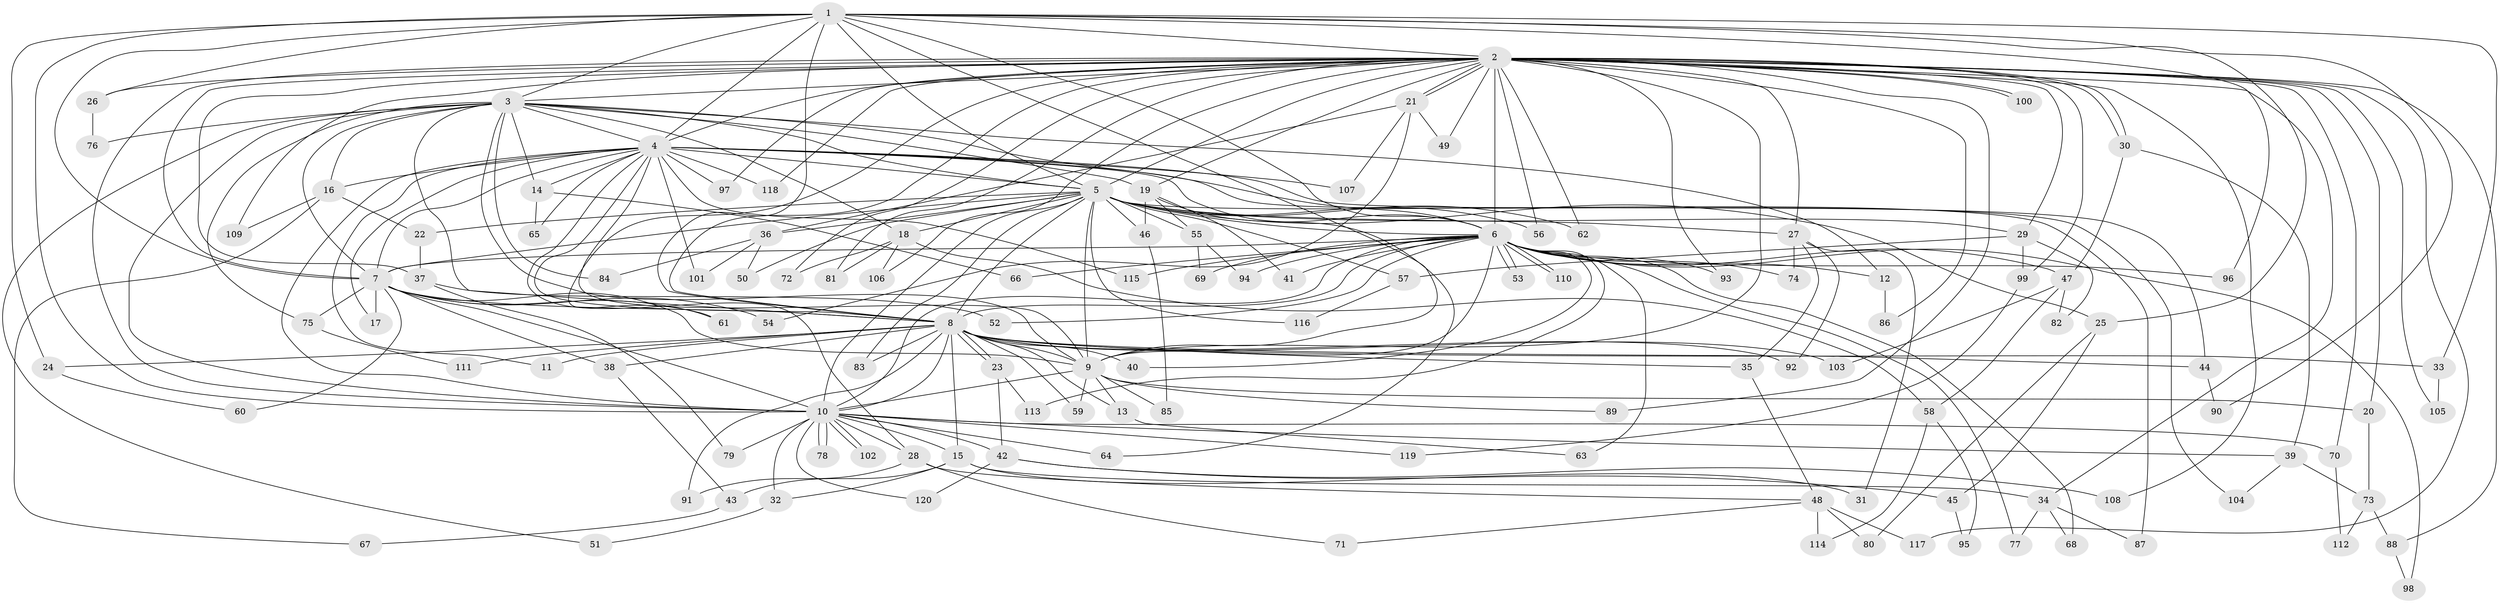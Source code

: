 // Generated by graph-tools (version 1.1) at 2025/25/03/09/25 03:25:49]
// undirected, 120 vertices, 265 edges
graph export_dot {
graph [start="1"]
  node [color=gray90,style=filled];
  1;
  2;
  3;
  4;
  5;
  6;
  7;
  8;
  9;
  10;
  11;
  12;
  13;
  14;
  15;
  16;
  17;
  18;
  19;
  20;
  21;
  22;
  23;
  24;
  25;
  26;
  27;
  28;
  29;
  30;
  31;
  32;
  33;
  34;
  35;
  36;
  37;
  38;
  39;
  40;
  41;
  42;
  43;
  44;
  45;
  46;
  47;
  48;
  49;
  50;
  51;
  52;
  53;
  54;
  55;
  56;
  57;
  58;
  59;
  60;
  61;
  62;
  63;
  64;
  65;
  66;
  67;
  68;
  69;
  70;
  71;
  72;
  73;
  74;
  75;
  76;
  77;
  78;
  79;
  80;
  81;
  82;
  83;
  84;
  85;
  86;
  87;
  88;
  89;
  90;
  91;
  92;
  93;
  94;
  95;
  96;
  97;
  98;
  99;
  100;
  101;
  102;
  103;
  104;
  105;
  106;
  107;
  108;
  109;
  110;
  111;
  112;
  113;
  114;
  115;
  116;
  117;
  118;
  119;
  120;
  1 -- 2;
  1 -- 3;
  1 -- 4;
  1 -- 5;
  1 -- 6;
  1 -- 7;
  1 -- 8;
  1 -- 9;
  1 -- 10;
  1 -- 24;
  1 -- 25;
  1 -- 26;
  1 -- 33;
  1 -- 90;
  1 -- 96;
  2 -- 3;
  2 -- 4;
  2 -- 5;
  2 -- 6;
  2 -- 7;
  2 -- 8;
  2 -- 9;
  2 -- 10;
  2 -- 19;
  2 -- 20;
  2 -- 21;
  2 -- 21;
  2 -- 26;
  2 -- 27;
  2 -- 29;
  2 -- 30;
  2 -- 30;
  2 -- 34;
  2 -- 37;
  2 -- 49;
  2 -- 56;
  2 -- 61;
  2 -- 62;
  2 -- 70;
  2 -- 72;
  2 -- 81;
  2 -- 86;
  2 -- 88;
  2 -- 89;
  2 -- 93;
  2 -- 97;
  2 -- 99;
  2 -- 100;
  2 -- 100;
  2 -- 105;
  2 -- 106;
  2 -- 108;
  2 -- 109;
  2 -- 117;
  2 -- 118;
  3 -- 4;
  3 -- 5;
  3 -- 6;
  3 -- 7;
  3 -- 8;
  3 -- 9;
  3 -- 10;
  3 -- 12;
  3 -- 14;
  3 -- 16;
  3 -- 18;
  3 -- 19;
  3 -- 51;
  3 -- 75;
  3 -- 76;
  3 -- 84;
  4 -- 5;
  4 -- 6;
  4 -- 7;
  4 -- 8;
  4 -- 9;
  4 -- 10;
  4 -- 11;
  4 -- 14;
  4 -- 16;
  4 -- 17;
  4 -- 28;
  4 -- 44;
  4 -- 65;
  4 -- 97;
  4 -- 101;
  4 -- 104;
  4 -- 107;
  4 -- 115;
  4 -- 118;
  5 -- 6;
  5 -- 7;
  5 -- 8;
  5 -- 9;
  5 -- 10;
  5 -- 18;
  5 -- 22;
  5 -- 25;
  5 -- 27;
  5 -- 29;
  5 -- 36;
  5 -- 46;
  5 -- 50;
  5 -- 55;
  5 -- 56;
  5 -- 57;
  5 -- 62;
  5 -- 83;
  5 -- 87;
  5 -- 116;
  6 -- 7;
  6 -- 8;
  6 -- 9;
  6 -- 10;
  6 -- 12;
  6 -- 40;
  6 -- 41;
  6 -- 47;
  6 -- 52;
  6 -- 53;
  6 -- 53;
  6 -- 63;
  6 -- 66;
  6 -- 68;
  6 -- 69;
  6 -- 74;
  6 -- 77;
  6 -- 93;
  6 -- 94;
  6 -- 96;
  6 -- 98;
  6 -- 110;
  6 -- 110;
  6 -- 113;
  6 -- 115;
  7 -- 8;
  7 -- 9;
  7 -- 10;
  7 -- 17;
  7 -- 38;
  7 -- 54;
  7 -- 60;
  7 -- 61;
  7 -- 75;
  8 -- 9;
  8 -- 10;
  8 -- 11;
  8 -- 13;
  8 -- 15;
  8 -- 23;
  8 -- 23;
  8 -- 24;
  8 -- 33;
  8 -- 35;
  8 -- 38;
  8 -- 40;
  8 -- 44;
  8 -- 59;
  8 -- 83;
  8 -- 91;
  8 -- 92;
  8 -- 103;
  8 -- 111;
  9 -- 10;
  9 -- 13;
  9 -- 20;
  9 -- 59;
  9 -- 85;
  9 -- 89;
  10 -- 15;
  10 -- 28;
  10 -- 32;
  10 -- 39;
  10 -- 42;
  10 -- 64;
  10 -- 70;
  10 -- 78;
  10 -- 78;
  10 -- 79;
  10 -- 102;
  10 -- 102;
  10 -- 119;
  10 -- 120;
  12 -- 86;
  13 -- 63;
  14 -- 65;
  14 -- 66;
  15 -- 31;
  15 -- 32;
  15 -- 34;
  15 -- 43;
  16 -- 22;
  16 -- 67;
  16 -- 109;
  18 -- 58;
  18 -- 72;
  18 -- 81;
  18 -- 106;
  19 -- 41;
  19 -- 46;
  19 -- 55;
  19 -- 64;
  20 -- 73;
  21 -- 36;
  21 -- 49;
  21 -- 54;
  21 -- 107;
  22 -- 37;
  23 -- 42;
  23 -- 113;
  24 -- 60;
  25 -- 45;
  25 -- 80;
  26 -- 76;
  27 -- 31;
  27 -- 35;
  27 -- 74;
  27 -- 92;
  28 -- 48;
  28 -- 71;
  28 -- 91;
  29 -- 57;
  29 -- 82;
  29 -- 99;
  30 -- 39;
  30 -- 47;
  32 -- 51;
  33 -- 105;
  34 -- 68;
  34 -- 77;
  34 -- 87;
  35 -- 48;
  36 -- 50;
  36 -- 84;
  36 -- 101;
  37 -- 52;
  37 -- 79;
  38 -- 43;
  39 -- 73;
  39 -- 104;
  42 -- 45;
  42 -- 108;
  42 -- 120;
  43 -- 67;
  44 -- 90;
  45 -- 95;
  46 -- 85;
  47 -- 58;
  47 -- 82;
  47 -- 103;
  48 -- 71;
  48 -- 80;
  48 -- 114;
  48 -- 117;
  55 -- 69;
  55 -- 94;
  57 -- 116;
  58 -- 95;
  58 -- 114;
  70 -- 112;
  73 -- 88;
  73 -- 112;
  75 -- 111;
  88 -- 98;
  99 -- 119;
}
